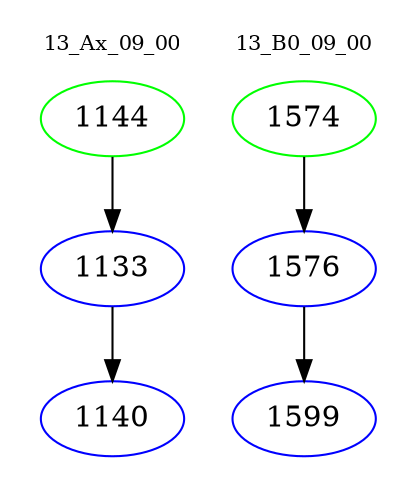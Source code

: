 digraph{
subgraph cluster_0 {
color = white
label = "13_Ax_09_00";
fontsize=10;
T0_1144 [label="1144", color="green"]
T0_1144 -> T0_1133 [color="black"]
T0_1133 [label="1133", color="blue"]
T0_1133 -> T0_1140 [color="black"]
T0_1140 [label="1140", color="blue"]
}
subgraph cluster_1 {
color = white
label = "13_B0_09_00";
fontsize=10;
T1_1574 [label="1574", color="green"]
T1_1574 -> T1_1576 [color="black"]
T1_1576 [label="1576", color="blue"]
T1_1576 -> T1_1599 [color="black"]
T1_1599 [label="1599", color="blue"]
}
}
